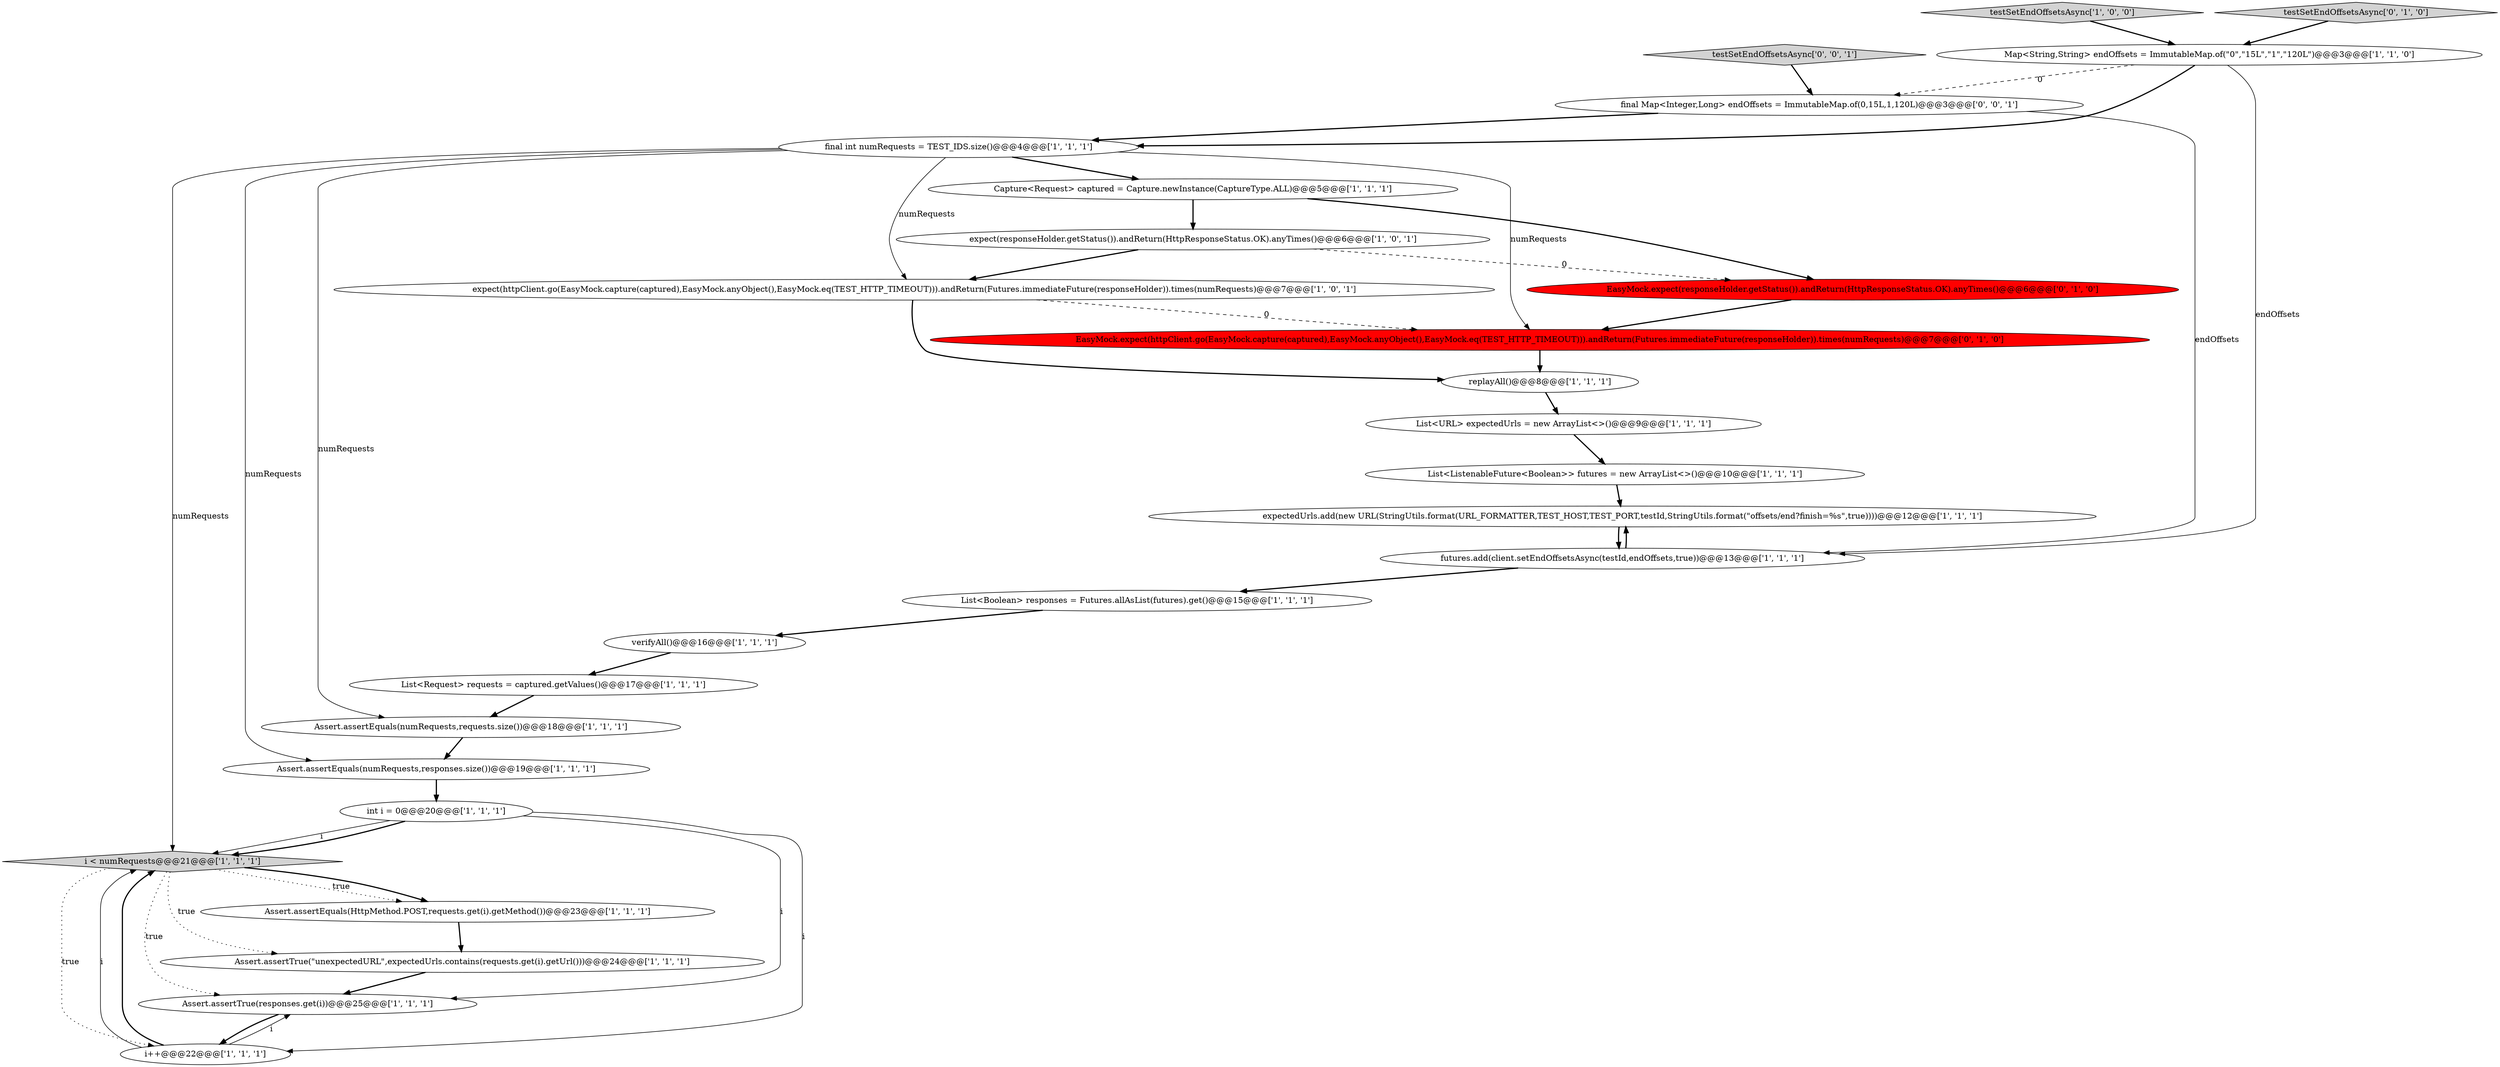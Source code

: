 digraph {
5 [style = filled, label = "i < numRequests@@@21@@@['1', '1', '1']", fillcolor = lightgray, shape = diamond image = "AAA0AAABBB1BBB"];
19 [style = filled, label = "replayAll()@@@8@@@['1', '1', '1']", fillcolor = white, shape = ellipse image = "AAA0AAABBB1BBB"];
10 [style = filled, label = "expectedUrls.add(new URL(StringUtils.format(URL_FORMATTER,TEST_HOST,TEST_PORT,testId,StringUtils.format(\"offsets/end?finish=%s\",true))))@@@12@@@['1', '1', '1']", fillcolor = white, shape = ellipse image = "AAA0AAABBB1BBB"];
16 [style = filled, label = "testSetEndOffsetsAsync['1', '0', '0']", fillcolor = lightgray, shape = diamond image = "AAA0AAABBB1BBB"];
1 [style = filled, label = "List<URL> expectedUrls = new ArrayList<>()@@@9@@@['1', '1', '1']", fillcolor = white, shape = ellipse image = "AAA0AAABBB1BBB"];
0 [style = filled, label = "final int numRequests = TEST_IDS.size()@@@4@@@['1', '1', '1']", fillcolor = white, shape = ellipse image = "AAA0AAABBB1BBB"];
24 [style = filled, label = "testSetEndOffsetsAsync['0', '1', '0']", fillcolor = lightgray, shape = diamond image = "AAA0AAABBB2BBB"];
26 [style = filled, label = "final Map<Integer,Long> endOffsets = ImmutableMap.of(0,15L,1,120L)@@@3@@@['0', '0', '1']", fillcolor = white, shape = ellipse image = "AAA0AAABBB3BBB"];
25 [style = filled, label = "testSetEndOffsetsAsync['0', '0', '1']", fillcolor = lightgray, shape = diamond image = "AAA0AAABBB3BBB"];
12 [style = filled, label = "List<Boolean> responses = Futures.allAsList(futures).get()@@@15@@@['1', '1', '1']", fillcolor = white, shape = ellipse image = "AAA0AAABBB1BBB"];
4 [style = filled, label = "expect(httpClient.go(EasyMock.capture(captured),EasyMock.anyObject(),EasyMock.eq(TEST_HTTP_TIMEOUT))).andReturn(Futures.immediateFuture(responseHolder)).times(numRequests)@@@7@@@['1', '0', '1']", fillcolor = white, shape = ellipse image = "AAA0AAABBB1BBB"];
17 [style = filled, label = "Assert.assertTrue(\"unexpectedURL\",expectedUrls.contains(requests.get(i).getUrl()))@@@24@@@['1', '1', '1']", fillcolor = white, shape = ellipse image = "AAA0AAABBB1BBB"];
3 [style = filled, label = "Capture<Request> captured = Capture.newInstance(CaptureType.ALL)@@@5@@@['1', '1', '1']", fillcolor = white, shape = ellipse image = "AAA0AAABBB1BBB"];
15 [style = filled, label = "i++@@@22@@@['1', '1', '1']", fillcolor = white, shape = ellipse image = "AAA0AAABBB1BBB"];
22 [style = filled, label = "EasyMock.expect(responseHolder.getStatus()).andReturn(HttpResponseStatus.OK).anyTimes()@@@6@@@['0', '1', '0']", fillcolor = red, shape = ellipse image = "AAA1AAABBB2BBB"];
23 [style = filled, label = "EasyMock.expect(httpClient.go(EasyMock.capture(captured),EasyMock.anyObject(),EasyMock.eq(TEST_HTTP_TIMEOUT))).andReturn(Futures.immediateFuture(responseHolder)).times(numRequests)@@@7@@@['0', '1', '0']", fillcolor = red, shape = ellipse image = "AAA1AAABBB2BBB"];
6 [style = filled, label = "Assert.assertTrue(responses.get(i))@@@25@@@['1', '1', '1']", fillcolor = white, shape = ellipse image = "AAA0AAABBB1BBB"];
20 [style = filled, label = "futures.add(client.setEndOffsetsAsync(testId,endOffsets,true))@@@13@@@['1', '1', '1']", fillcolor = white, shape = ellipse image = "AAA0AAABBB1BBB"];
11 [style = filled, label = "Assert.assertEquals(numRequests,responses.size())@@@19@@@['1', '1', '1']", fillcolor = white, shape = ellipse image = "AAA0AAABBB1BBB"];
8 [style = filled, label = "List<Request> requests = captured.getValues()@@@17@@@['1', '1', '1']", fillcolor = white, shape = ellipse image = "AAA0AAABBB1BBB"];
7 [style = filled, label = "Assert.assertEquals(HttpMethod.POST,requests.get(i).getMethod())@@@23@@@['1', '1', '1']", fillcolor = white, shape = ellipse image = "AAA0AAABBB1BBB"];
2 [style = filled, label = "verifyAll()@@@16@@@['1', '1', '1']", fillcolor = white, shape = ellipse image = "AAA0AAABBB1BBB"];
13 [style = filled, label = "Map<String,String> endOffsets = ImmutableMap.of(\"0\",\"15L\",\"1\",\"120L\")@@@3@@@['1', '1', '0']", fillcolor = white, shape = ellipse image = "AAA0AAABBB1BBB"];
18 [style = filled, label = "int i = 0@@@20@@@['1', '1', '1']", fillcolor = white, shape = ellipse image = "AAA0AAABBB1BBB"];
14 [style = filled, label = "List<ListenableFuture<Boolean>> futures = new ArrayList<>()@@@10@@@['1', '1', '1']", fillcolor = white, shape = ellipse image = "AAA0AAABBB1BBB"];
21 [style = filled, label = "expect(responseHolder.getStatus()).andReturn(HttpResponseStatus.OK).anyTimes()@@@6@@@['1', '0', '1']", fillcolor = white, shape = ellipse image = "AAA0AAABBB1BBB"];
9 [style = filled, label = "Assert.assertEquals(numRequests,requests.size())@@@18@@@['1', '1', '1']", fillcolor = white, shape = ellipse image = "AAA0AAABBB1BBB"];
5->17 [style = dotted, label="true"];
0->3 [style = bold, label=""];
16->13 [style = bold, label=""];
10->20 [style = bold, label=""];
0->23 [style = solid, label="numRequests"];
7->17 [style = bold, label=""];
9->11 [style = bold, label=""];
0->4 [style = solid, label="numRequests"];
17->6 [style = bold, label=""];
0->11 [style = solid, label="numRequests"];
0->5 [style = solid, label="numRequests"];
4->19 [style = bold, label=""];
5->6 [style = dotted, label="true"];
14->10 [style = bold, label=""];
24->13 [style = bold, label=""];
15->5 [style = solid, label="i"];
21->22 [style = dashed, label="0"];
3->22 [style = bold, label=""];
22->23 [style = bold, label=""];
5->15 [style = dotted, label="true"];
13->26 [style = dashed, label="0"];
11->18 [style = bold, label=""];
15->5 [style = bold, label=""];
6->15 [style = bold, label=""];
0->9 [style = solid, label="numRequests"];
15->6 [style = solid, label="i"];
20->10 [style = bold, label=""];
18->15 [style = solid, label="i"];
18->5 [style = solid, label="i"];
19->1 [style = bold, label=""];
12->2 [style = bold, label=""];
26->0 [style = bold, label=""];
5->7 [style = dotted, label="true"];
18->5 [style = bold, label=""];
23->19 [style = bold, label=""];
25->26 [style = bold, label=""];
20->12 [style = bold, label=""];
8->9 [style = bold, label=""];
13->20 [style = solid, label="endOffsets"];
5->7 [style = bold, label=""];
3->21 [style = bold, label=""];
1->14 [style = bold, label=""];
4->23 [style = dashed, label="0"];
26->20 [style = solid, label="endOffsets"];
18->6 [style = solid, label="i"];
2->8 [style = bold, label=""];
13->0 [style = bold, label=""];
21->4 [style = bold, label=""];
}

